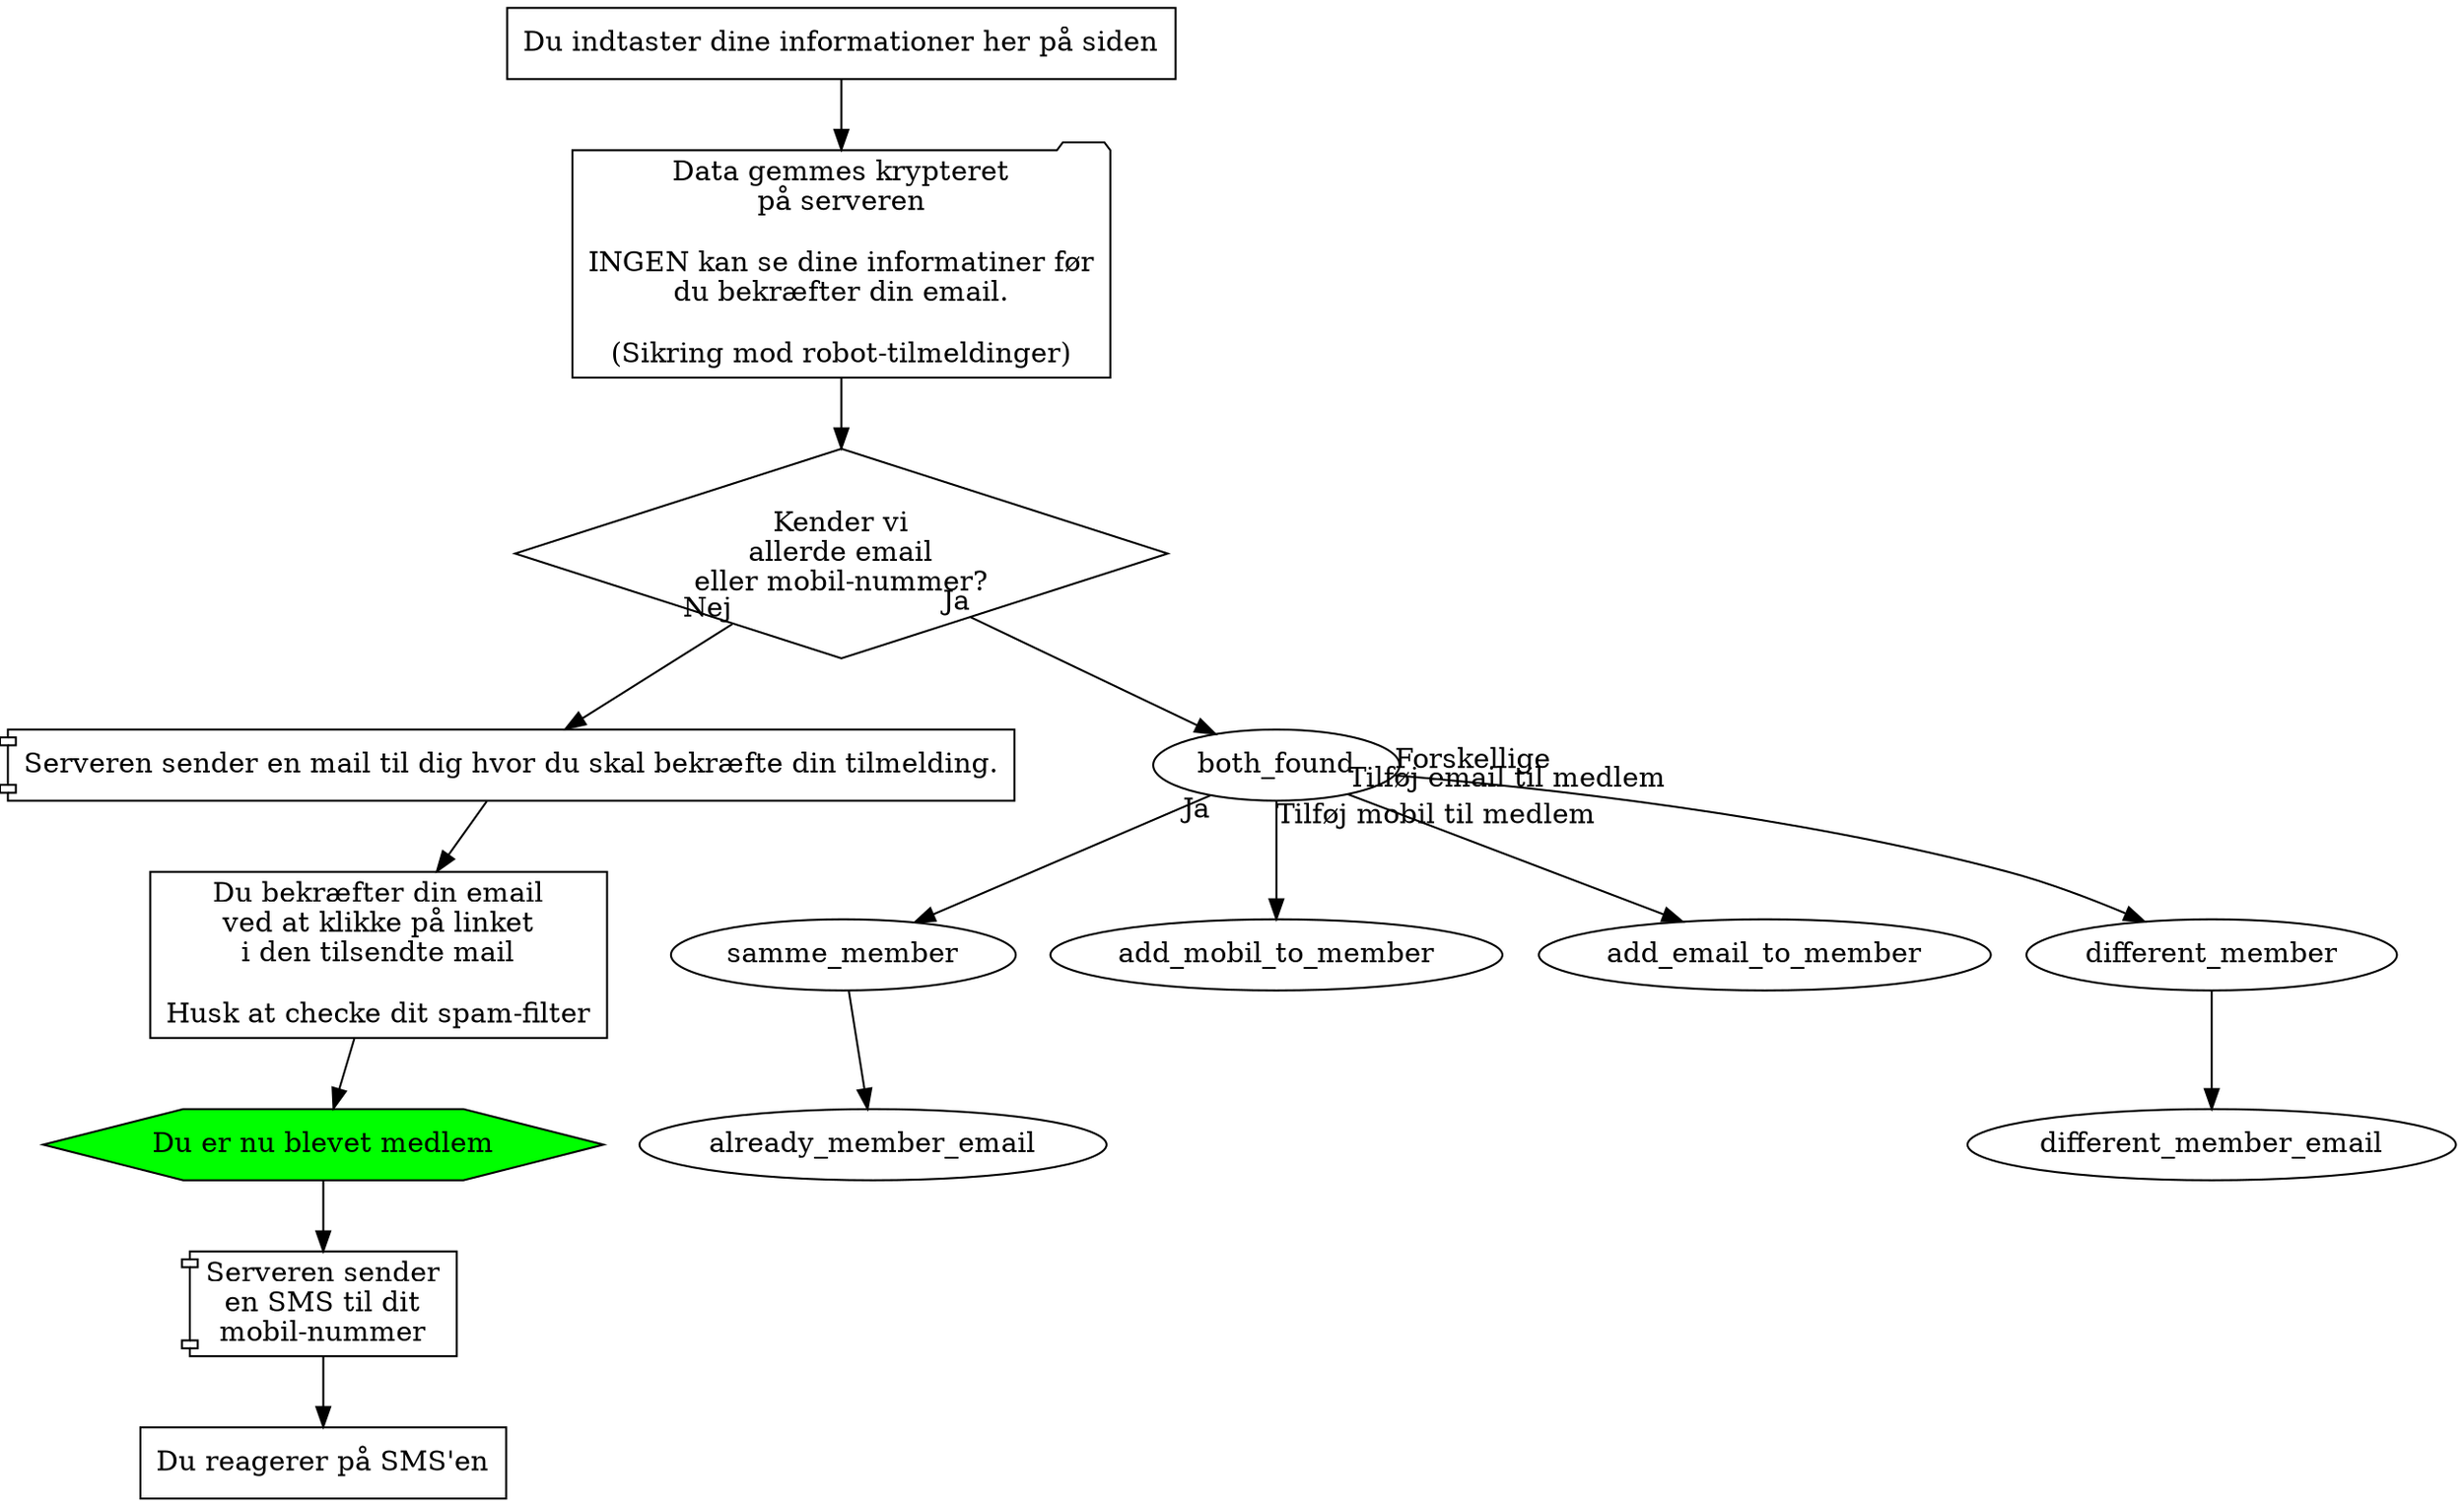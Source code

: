 digraph indmeldelse {
  indtast                [shape=box       label="Du indtaster dine informationer her på siden"];
  send_tilmelding        [shape=folder    label="Data gemmes krypteret\npå serveren\n\nINGEN kan se dine informatiner før\ndu bekræfter din email.\n\n(Sikring mod robot-tilmeldinger)"];
  findes_allerede        [shape=diamond   label="Kender vi\nallerde email\neller mobil-nummer?"];

  server_sender_ny_email [shape=component label="Serveren sender en mail til dig hvor du skal bekræfte din tilmelding."];
  confirm_email          [shape=box       label="Du bekræfter din email\nved at klikke på linket\ni den tilsendte mail\n\nHusk at checke dit spam-filter"];
  du_biver_medlem        [shape=hexagon   label="Du er nu blevet medlem" style=filled fillcolor=green ];
  server_sender_sms      [shape=component label="Serveren sender\nen SMS til dit\nmobil-nummer"];
  confirm_sms            [shape=box       label="Du reagerer på SMS'en"];
  
  indtast -> send_tilmelding -> findes_allerede;
                                findes_allerede -> server_sender_ny_email [taillabel="Nej"];  server_sender_ny_email -> confirm_email -> du_biver_medlem -> server_sender_sms -> confirm_sms;
                                findes_allerede -> both_found             [taillabel="Ja"];   both_found -> samme_member        [taillabel="Ja"];                   samme_member -> already_member_email;
                                                                                              both_found -> add_mobil_to_member [taillabel="Tilføj mobil til medlem"];
                                                                                              both_found -> add_email_to_member [taillabel="Tilføj email til medlem"];
                                                                                              both_found -> different_member    [taillabel="Forskellige"];          different_member -> different_member_email;
}
